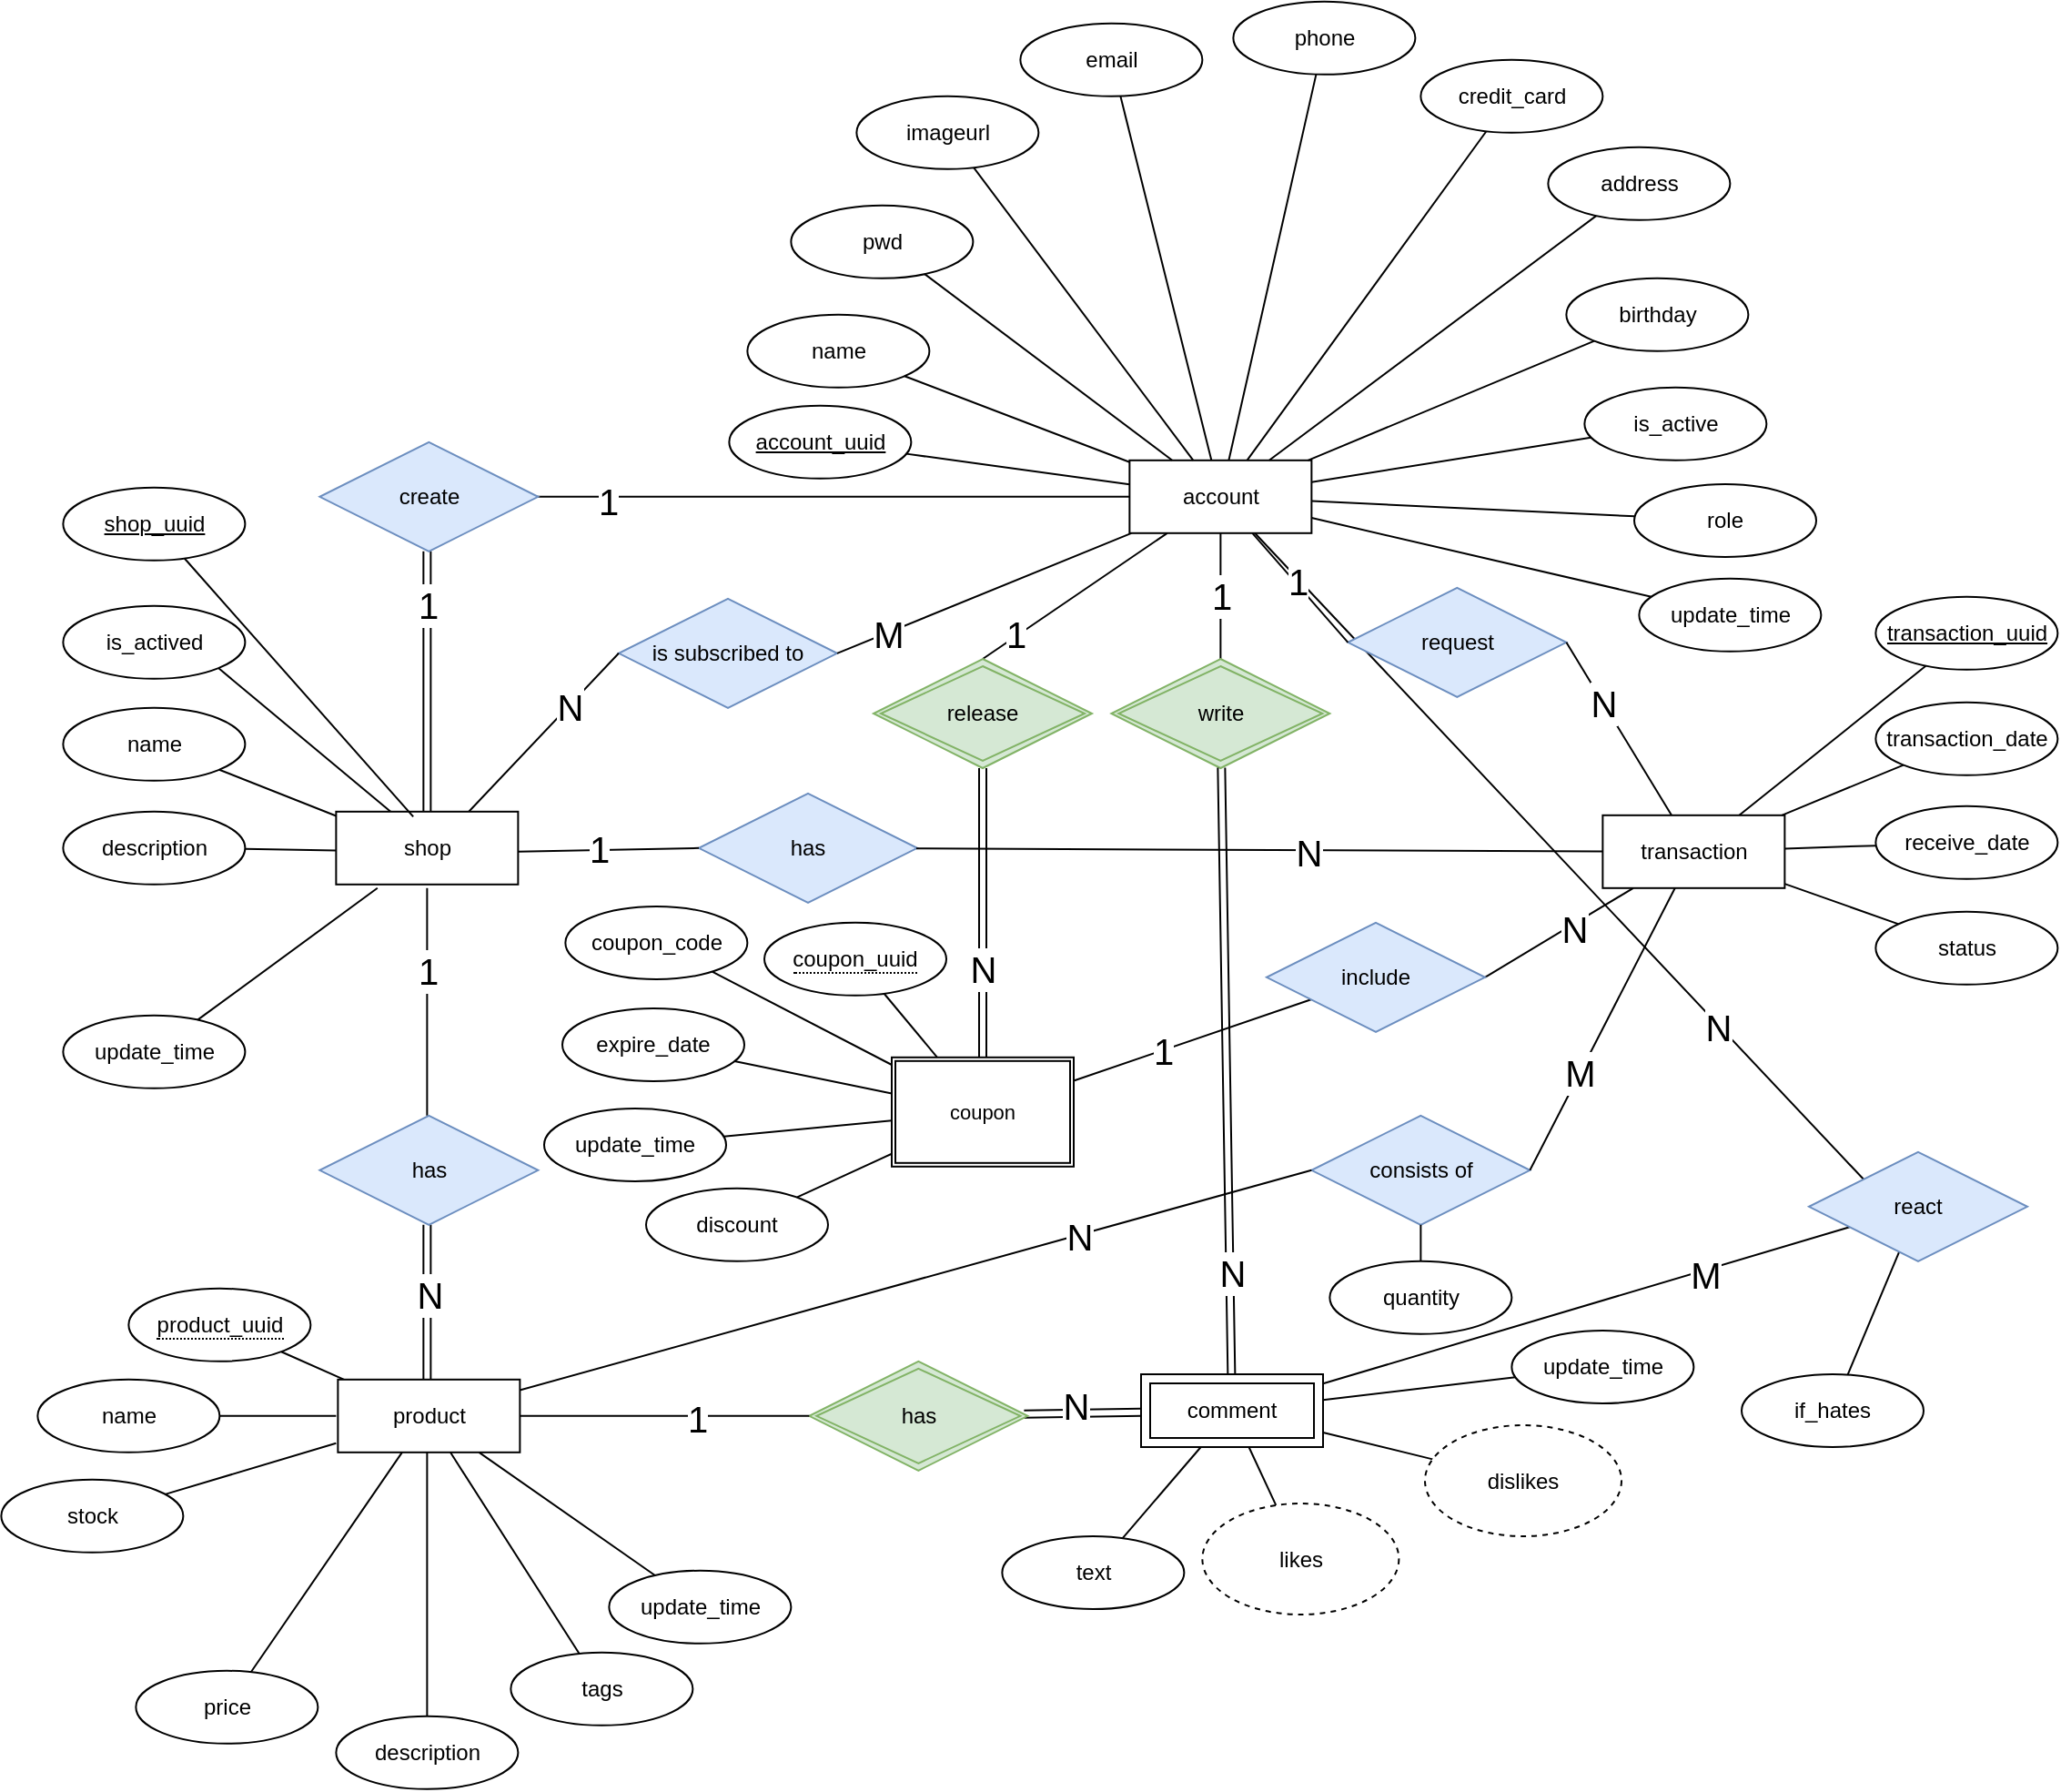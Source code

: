 <mxfile version="22.1.18" type="device">
  <diagram id="94Z2-I9QZ_mszZyGxkvA" name="第 1 页">
    <mxGraphModel dx="-2336" dy="1480" grid="0" gridSize="10" guides="1" tooltips="1" connect="1" arrows="1" fold="1" page="0" pageScale="1" pageWidth="827" pageHeight="1169" background="none" math="0" shadow="0">
      <root>
        <mxCell id="0" />
        <mxCell id="1" parent="0" />
        <mxCell id="SrKy8WlbvXvoebuaYB2F-6" style="edgeStyle=none;shape=connector;rounded=0;orthogonalLoop=1;jettySize=auto;html=1;entryX=0;entryY=0;entryDx=0;entryDy=0;labelBackgroundColor=default;strokeColor=default;align=center;verticalAlign=middle;fontFamily=Helvetica;fontSize=11;fontColor=default;endArrow=none;" parent="1" source="ymwuQP8FwIJ5a87mYlli-214" target="SrKy8WlbvXvoebuaYB2F-5" edge="1">
          <mxGeometry relative="1" as="geometry" />
        </mxCell>
        <mxCell id="SrKy8WlbvXvoebuaYB2F-8" value="&lt;font style=&quot;font-size: 20px;&quot;&gt;N&lt;/font&gt;" style="edgeLabel;html=1;align=center;verticalAlign=middle;resizable=0;points=[];fontSize=11;fontFamily=Helvetica;fontColor=default;" parent="SrKy8WlbvXvoebuaYB2F-6" vertex="1" connectable="0">
          <mxGeometry x="0.524" y="-1" relative="1" as="geometry">
            <mxPoint as="offset" />
          </mxGeometry>
        </mxCell>
        <mxCell id="ymwuQP8FwIJ5a87mYlli-214" value="account" style="whiteSpace=wrap;html=1;align=center;" parent="1" vertex="1">
          <mxGeometry x="3948.683" y="-280.095" width="100" height="40" as="geometry" />
        </mxCell>
        <mxCell id="ymwuQP8FwIJ5a87mYlli-215" style="edgeStyle=none;shape=connector;rounded=0;orthogonalLoop=1;jettySize=auto;html=1;entryX=0.5;entryY=0;entryDx=0;entryDy=0;labelBackgroundColor=default;strokeColor=default;align=center;verticalAlign=middle;fontFamily=Helvetica;fontSize=11;fontColor=default;endArrow=none;" parent="1" source="ymwuQP8FwIJ5a87mYlli-214" target="ymwuQP8FwIJ5a87mYlli-338" edge="1">
          <mxGeometry relative="1" as="geometry">
            <mxPoint x="3586.212" y="-45.095" as="sourcePoint" />
            <mxPoint x="3662.683" y="19.905" as="targetPoint" />
          </mxGeometry>
        </mxCell>
        <mxCell id="TDinRQ2YjaR9fbdQPydo-14" value="&lt;font style=&quot;font-size: 20px;&quot;&gt;1&lt;/font&gt;" style="edgeLabel;html=1;align=center;verticalAlign=middle;resizable=0;points=[];fontSize=11;fontFamily=Helvetica;fontColor=default;" parent="ymwuQP8FwIJ5a87mYlli-215" vertex="1" connectable="0">
          <mxGeometry x="0.623" y="-2" relative="1" as="geometry">
            <mxPoint as="offset" />
          </mxGeometry>
        </mxCell>
        <mxCell id="ymwuQP8FwIJ5a87mYlli-216" value="transaction" style="whiteSpace=wrap;html=1;align=center;" parent="1" vertex="1">
          <mxGeometry x="4208.683" y="-85.095" width="100" height="40" as="geometry" />
        </mxCell>
        <mxCell id="ymwuQP8FwIJ5a87mYlli-217" value="name" style="ellipse;whiteSpace=wrap;html=1;align=center;" parent="1" vertex="1">
          <mxGeometry x="3738.683" y="-360.095" width="100" height="40" as="geometry" />
        </mxCell>
        <mxCell id="ymwuQP8FwIJ5a87mYlli-218" value="account_uuid" style="ellipse;whiteSpace=wrap;html=1;align=center;fontStyle=4;" parent="1" vertex="1">
          <mxGeometry x="3728.683" y="-310.095" width="100" height="40" as="geometry" />
        </mxCell>
        <mxCell id="ymwuQP8FwIJ5a87mYlli-219" value="pwd" style="ellipse;whiteSpace=wrap;html=1;align=center;" parent="1" vertex="1">
          <mxGeometry x="3762.683" y="-420.095" width="100" height="40" as="geometry" />
        </mxCell>
        <mxCell id="ymwuQP8FwIJ5a87mYlli-220" value="imageurl" style="ellipse;whiteSpace=wrap;html=1;align=center;" parent="1" vertex="1">
          <mxGeometry x="3798.683" y="-480.095" width="100" height="40" as="geometry" />
        </mxCell>
        <mxCell id="ymwuQP8FwIJ5a87mYlli-221" value="email" style="ellipse;whiteSpace=wrap;html=1;align=center;" parent="1" vertex="1">
          <mxGeometry x="3888.683" y="-520.095" width="100" height="40" as="geometry" />
        </mxCell>
        <mxCell id="ymwuQP8FwIJ5a87mYlli-222" value="phone" style="ellipse;whiteSpace=wrap;html=1;align=center;" parent="1" vertex="1">
          <mxGeometry x="4005.683" y="-532.095" width="100" height="40" as="geometry" />
        </mxCell>
        <mxCell id="ymwuQP8FwIJ5a87mYlli-223" value="address" style="ellipse;whiteSpace=wrap;html=1;align=center;" parent="1" vertex="1">
          <mxGeometry x="4178.683" y="-452.095" width="100" height="40" as="geometry" />
        </mxCell>
        <mxCell id="ymwuQP8FwIJ5a87mYlli-224" value="credit_card" style="ellipse;whiteSpace=wrap;html=1;align=center;" parent="1" vertex="1">
          <mxGeometry x="4108.683" y="-500.095" width="100" height="40" as="geometry" />
        </mxCell>
        <mxCell id="ymwuQP8FwIJ5a87mYlli-225" value="birthday" style="ellipse;whiteSpace=wrap;html=1;align=center;" parent="1" vertex="1">
          <mxGeometry x="4188.683" y="-380.095" width="100" height="40" as="geometry" />
        </mxCell>
        <mxCell id="ymwuQP8FwIJ5a87mYlli-226" value="update_time" style="ellipse;whiteSpace=wrap;html=1;align=center;" parent="1" vertex="1">
          <mxGeometry x="4228.683" y="-215.095" width="100" height="40" as="geometry" />
        </mxCell>
        <mxCell id="ymwuQP8FwIJ5a87mYlli-227" value="transaction_uuid" style="ellipse;whiteSpace=wrap;html=1;align=center;fontStyle=4;" parent="1" vertex="1">
          <mxGeometry x="4358.683" y="-205.095" width="100" height="40" as="geometry" />
        </mxCell>
        <mxCell id="ymwuQP8FwIJ5a87mYlli-228" value="name" style="ellipse;whiteSpace=wrap;html=1;align=center;" parent="1" vertex="1">
          <mxGeometry x="3362.683" y="-144.095" width="100" height="40" as="geometry" />
        </mxCell>
        <mxCell id="ymwuQP8FwIJ5a87mYlli-229" value="description" style="ellipse;whiteSpace=wrap;html=1;align=center;" parent="1" vertex="1">
          <mxGeometry x="3362.683" y="-87.095" width="100" height="40" as="geometry" />
        </mxCell>
        <mxCell id="ymwuQP8FwIJ5a87mYlli-231" value="update_time" style="ellipse;whiteSpace=wrap;html=1;align=center;" parent="1" vertex="1">
          <mxGeometry x="3362.683" y="24.905" width="100" height="40" as="geometry" />
        </mxCell>
        <mxCell id="ymwuQP8FwIJ5a87mYlli-232" value="stock" style="ellipse;whiteSpace=wrap;html=1;align=center;" parent="1" vertex="1">
          <mxGeometry x="3328.683" y="279.905" width="100" height="40" as="geometry" />
        </mxCell>
        <mxCell id="ymwuQP8FwIJ5a87mYlli-233" value="description" style="ellipse;whiteSpace=wrap;html=1;align=center;" parent="1" vertex="1">
          <mxGeometry x="3512.683" y="409.905" width="100" height="40" as="geometry" />
        </mxCell>
        <mxCell id="ymwuQP8FwIJ5a87mYlli-234" value="price" style="ellipse;whiteSpace=wrap;html=1;align=center;" parent="1" vertex="1">
          <mxGeometry x="3402.683" y="384.905" width="100" height="40" as="geometry" />
        </mxCell>
        <mxCell id="ymwuQP8FwIJ5a87mYlli-235" value="tags" style="ellipse;whiteSpace=wrap;html=1;align=center;" parent="1" vertex="1">
          <mxGeometry x="3608.683" y="374.905" width="100" height="40" as="geometry" />
        </mxCell>
        <mxCell id="ymwuQP8FwIJ5a87mYlli-236" value="name" style="ellipse;whiteSpace=wrap;html=1;align=center;" parent="1" vertex="1">
          <mxGeometry x="3348.683" y="224.905" width="100" height="40" as="geometry" />
        </mxCell>
        <mxCell id="ymwuQP8FwIJ5a87mYlli-237" value="update_time" style="ellipse;whiteSpace=wrap;html=1;align=center;" parent="1" vertex="1">
          <mxGeometry x="3662.683" y="329.905" width="100" height="40" as="geometry" />
        </mxCell>
        <mxCell id="ymwuQP8FwIJ5a87mYlli-238" value="text" style="ellipse;whiteSpace=wrap;html=1;align=center;strokeColor=#000000;" parent="1" vertex="1">
          <mxGeometry x="3878.683" y="311.005" width="100" height="40" as="geometry" />
        </mxCell>
        <mxCell id="ymwuQP8FwIJ5a87mYlli-241" value="update_time" style="ellipse;whiteSpace=wrap;html=1;align=center;strokeColor=#000000;" parent="1" vertex="1">
          <mxGeometry x="4158.683" y="198.005" width="100" height="40" as="geometry" />
        </mxCell>
        <mxCell id="ymwuQP8FwIJ5a87mYlli-242" value="transaction_date" style="ellipse;whiteSpace=wrap;html=1;align=center;" parent="1" vertex="1">
          <mxGeometry x="4358.683" y="-147.095" width="100" height="40" as="geometry" />
        </mxCell>
        <mxCell id="ymwuQP8FwIJ5a87mYlli-243" value="receive_date" style="ellipse;whiteSpace=wrap;html=1;align=center;" parent="1" vertex="1">
          <mxGeometry x="4358.683" y="-90.095" width="100" height="40" as="geometry" />
        </mxCell>
        <mxCell id="ymwuQP8FwIJ5a87mYlli-244" value="status" style="ellipse;whiteSpace=wrap;html=1;align=center;" parent="1" vertex="1">
          <mxGeometry x="4358.683" y="-32.095" width="100" height="40" as="geometry" />
        </mxCell>
        <mxCell id="ymwuQP8FwIJ5a87mYlli-245" value="request" style="shape=rhombus;perimeter=rhombusPerimeter;whiteSpace=wrap;html=1;align=center;fillColor=#dae8fc;strokeColor=#6c8ebf;" parent="1" vertex="1">
          <mxGeometry x="4068.683" y="-210.095" width="120" height="60" as="geometry" />
        </mxCell>
        <mxCell id="ymwuQP8FwIJ5a87mYlli-246" value="is subscribed to" style="shape=rhombus;perimeter=rhombusPerimeter;whiteSpace=wrap;html=1;align=center;fillColor=#dae8fc;strokeColor=#6c8ebf;" parent="1" vertex="1">
          <mxGeometry x="3668.003" y="-204.095" width="120" height="60" as="geometry" />
        </mxCell>
        <mxCell id="ymwuQP8FwIJ5a87mYlli-247" value="has" style="shape=rhombus;perimeter=rhombusPerimeter;whiteSpace=wrap;html=1;align=center;fillColor=#dae8fc;strokeColor=#6c8ebf;" parent="1" vertex="1">
          <mxGeometry x="3712.003" y="-97.095" width="120" height="60" as="geometry" />
        </mxCell>
        <mxCell id="ymwuQP8FwIJ5a87mYlli-248" value="consists of" style="shape=rhombus;perimeter=rhombusPerimeter;whiteSpace=wrap;html=1;align=center;fillColor=#dae8fc;strokeColor=#6c8ebf;" parent="1" vertex="1">
          <mxGeometry x="4048.683" y="79.905" width="120" height="60" as="geometry" />
        </mxCell>
        <mxCell id="ymwuQP8FwIJ5a87mYlli-249" value="" style="endArrow=none;html=1;rounded=0;" parent="1" source="ymwuQP8FwIJ5a87mYlli-218" target="ymwuQP8FwIJ5a87mYlli-214" edge="1">
          <mxGeometry relative="1" as="geometry">
            <mxPoint x="3848.683" y="-190.095" as="sourcePoint" />
            <mxPoint x="4008.683" y="-190.095" as="targetPoint" />
          </mxGeometry>
        </mxCell>
        <mxCell id="ymwuQP8FwIJ5a87mYlli-250" value="" style="endArrow=none;html=1;rounded=0;" parent="1" source="ymwuQP8FwIJ5a87mYlli-217" target="ymwuQP8FwIJ5a87mYlli-214" edge="1">
          <mxGeometry relative="1" as="geometry">
            <mxPoint x="3818.683" y="-317.095" as="sourcePoint" />
            <mxPoint x="3937.683" y="-303.095" as="targetPoint" />
          </mxGeometry>
        </mxCell>
        <mxCell id="ymwuQP8FwIJ5a87mYlli-251" value="" style="endArrow=none;html=1;rounded=0;" parent="1" source="ymwuQP8FwIJ5a87mYlli-219" target="ymwuQP8FwIJ5a87mYlli-214" edge="1">
          <mxGeometry relative="1" as="geometry">
            <mxPoint x="3858.683" y="-344.095" as="sourcePoint" />
            <mxPoint x="3968.683" y="-270.095" as="targetPoint" />
          </mxGeometry>
        </mxCell>
        <mxCell id="ymwuQP8FwIJ5a87mYlli-252" value="" style="endArrow=none;html=1;rounded=0;" parent="1" source="ymwuQP8FwIJ5a87mYlli-221" target="ymwuQP8FwIJ5a87mYlli-214" edge="1">
          <mxGeometry relative="1" as="geometry">
            <mxPoint x="3999.683" y="-367.095" as="sourcePoint" />
            <mxPoint x="3988.683" y="-290.095" as="targetPoint" />
          </mxGeometry>
        </mxCell>
        <mxCell id="ymwuQP8FwIJ5a87mYlli-253" value="" style="endArrow=none;html=1;rounded=0;" parent="1" source="ymwuQP8FwIJ5a87mYlli-220" target="ymwuQP8FwIJ5a87mYlli-214" edge="1">
          <mxGeometry relative="1" as="geometry">
            <mxPoint x="3999.683" y="-384.095" as="sourcePoint" />
            <mxPoint x="4118.683" y="-370.095" as="targetPoint" />
          </mxGeometry>
        </mxCell>
        <mxCell id="ymwuQP8FwIJ5a87mYlli-254" value="" style="endArrow=none;html=1;rounded=0;" parent="1" source="ymwuQP8FwIJ5a87mYlli-223" target="ymwuQP8FwIJ5a87mYlli-214" edge="1">
          <mxGeometry relative="1" as="geometry">
            <mxPoint x="4024.683" y="-317.095" as="sourcePoint" />
            <mxPoint x="4143.683" y="-303.095" as="targetPoint" />
          </mxGeometry>
        </mxCell>
        <mxCell id="ymwuQP8FwIJ5a87mYlli-255" value="" style="endArrow=none;html=1;rounded=0;" parent="1" source="ymwuQP8FwIJ5a87mYlli-214" target="ymwuQP8FwIJ5a87mYlli-224" edge="1">
          <mxGeometry relative="1" as="geometry">
            <mxPoint x="4024.683" y="-304.095" as="sourcePoint" />
            <mxPoint x="4143.683" y="-290.095" as="targetPoint" />
          </mxGeometry>
        </mxCell>
        <mxCell id="ymwuQP8FwIJ5a87mYlli-256" value="" style="endArrow=none;html=1;rounded=0;" parent="1" source="ymwuQP8FwIJ5a87mYlli-222" target="ymwuQP8FwIJ5a87mYlli-214" edge="1">
          <mxGeometry relative="1" as="geometry">
            <mxPoint x="4024.683" y="-344.095" as="sourcePoint" />
            <mxPoint x="4143.683" y="-330.095" as="targetPoint" />
          </mxGeometry>
        </mxCell>
        <mxCell id="ymwuQP8FwIJ5a87mYlli-257" value="" style="endArrow=none;html=1;rounded=0;" parent="1" source="ymwuQP8FwIJ5a87mYlli-214" target="ymwuQP8FwIJ5a87mYlli-225" edge="1">
          <mxGeometry relative="1" as="geometry">
            <mxPoint x="4018.683" y="-290.095" as="sourcePoint" />
            <mxPoint x="4137.683" y="-276.095" as="targetPoint" />
          </mxGeometry>
        </mxCell>
        <mxCell id="ymwuQP8FwIJ5a87mYlli-258" value="" style="endArrow=none;html=1;rounded=0;" parent="1" source="ymwuQP8FwIJ5a87mYlli-214" target="ymwuQP8FwIJ5a87mYlli-226" edge="1">
          <mxGeometry relative="1" as="geometry">
            <mxPoint x="4059.683" y="-254.095" as="sourcePoint" />
            <mxPoint x="4178.683" y="-240.095" as="targetPoint" />
          </mxGeometry>
        </mxCell>
        <mxCell id="ymwuQP8FwIJ5a87mYlli-260" value="" style="endArrow=none;html=1;rounded=0;" parent="1" source="ymwuQP8FwIJ5a87mYlli-228" edge="1">
          <mxGeometry relative="1" as="geometry">
            <mxPoint x="3363.183" y="-60.095" as="sourcePoint" />
            <mxPoint x="3512.683" y="-84.762" as="targetPoint" />
          </mxGeometry>
        </mxCell>
        <mxCell id="ymwuQP8FwIJ5a87mYlli-261" value="" style="endArrow=none;html=1;rounded=0;" parent="1" source="ymwuQP8FwIJ5a87mYlli-229" edge="1">
          <mxGeometry relative="1" as="geometry">
            <mxPoint x="3352.683" y="-34.095" as="sourcePoint" />
            <mxPoint x="3512.683" y="-65.762" as="targetPoint" />
          </mxGeometry>
        </mxCell>
        <mxCell id="ymwuQP8FwIJ5a87mYlli-262" value="" style="endArrow=none;html=1;rounded=0;" parent="1" edge="1">
          <mxGeometry relative="1" as="geometry">
            <mxPoint x="3482.554" y="209.617" as="sourcePoint" />
            <mxPoint x="3517.083" y="224.905" as="targetPoint" />
          </mxGeometry>
        </mxCell>
        <mxCell id="ymwuQP8FwIJ5a87mYlli-263" value="" style="endArrow=none;html=1;rounded=0;" parent="1" source="ymwuQP8FwIJ5a87mYlli-236" edge="1">
          <mxGeometry relative="1" as="geometry">
            <mxPoint x="3470.683" y="268.905" as="sourcePoint" />
            <mxPoint x="3512.683" y="244.905" as="targetPoint" />
          </mxGeometry>
        </mxCell>
        <mxCell id="ymwuQP8FwIJ5a87mYlli-264" value="" style="endArrow=none;html=1;rounded=0;" parent="1" source="ymwuQP8FwIJ5a87mYlli-232" edge="1">
          <mxGeometry relative="1" as="geometry">
            <mxPoint x="3480.683" y="278.905" as="sourcePoint" />
            <mxPoint x="3512.683" y="259.85" as="targetPoint" />
          </mxGeometry>
        </mxCell>
        <mxCell id="ymwuQP8FwIJ5a87mYlli-265" value="" style="endArrow=none;html=1;rounded=0;" parent="1" source="ymwuQP8FwIJ5a87mYlli-234" edge="1">
          <mxGeometry relative="1" as="geometry">
            <mxPoint x="3490.683" y="288.905" as="sourcePoint" />
            <mxPoint x="3548.933" y="264.905" as="targetPoint" />
          </mxGeometry>
        </mxCell>
        <mxCell id="ymwuQP8FwIJ5a87mYlli-266" value="" style="endArrow=none;html=1;rounded=0;" parent="1" source="ymwuQP8FwIJ5a87mYlli-233" edge="1">
          <mxGeometry relative="1" as="geometry">
            <mxPoint x="3500.683" y="298.905" as="sourcePoint" />
            <mxPoint x="3562.683" y="264.905" as="targetPoint" />
          </mxGeometry>
        </mxCell>
        <mxCell id="ymwuQP8FwIJ5a87mYlli-267" value="" style="endArrow=none;html=1;rounded=0;" parent="1" source="ymwuQP8FwIJ5a87mYlli-235" edge="1">
          <mxGeometry relative="1" as="geometry">
            <mxPoint x="3510.683" y="308.905" as="sourcePoint" />
            <mxPoint x="3575.483" y="264.905" as="targetPoint" />
          </mxGeometry>
        </mxCell>
        <mxCell id="ymwuQP8FwIJ5a87mYlli-268" value="" style="endArrow=none;html=1;rounded=0;" parent="1" target="ymwuQP8FwIJ5a87mYlli-237" edge="1">
          <mxGeometry relative="1" as="geometry">
            <mxPoint x="3591.258" y="264.905" as="sourcePoint" />
            <mxPoint x="3572.683" y="311.905" as="targetPoint" />
          </mxGeometry>
        </mxCell>
        <mxCell id="ymwuQP8FwIJ5a87mYlli-269" value="" style="endArrow=none;html=1;rounded=0;" parent="1" source="ymwuQP8FwIJ5a87mYlli-231" edge="1">
          <mxGeometry relative="1" as="geometry">
            <mxPoint x="3472.683" y="19.905" as="sourcePoint" />
            <mxPoint x="3535.41" y="-45.095" as="targetPoint" />
          </mxGeometry>
        </mxCell>
        <mxCell id="ymwuQP8FwIJ5a87mYlli-270" value="" style="endArrow=none;html=1;rounded=0;" parent="1" source="ymwuQP8FwIJ5a87mYlli-238" target="ymwuQP8FwIJ5a87mYlli-301" edge="1">
          <mxGeometry relative="1" as="geometry">
            <mxPoint x="4108.683" y="286.905" as="sourcePoint" />
            <mxPoint x="4182.968" y="214.905" as="targetPoint" />
          </mxGeometry>
        </mxCell>
        <mxCell id="ymwuQP8FwIJ5a87mYlli-271" value="" style="endArrow=none;html=1;rounded=0;" parent="1" source="SrKy8WlbvXvoebuaYB2F-2" target="ymwuQP8FwIJ5a87mYlli-301" edge="1">
          <mxGeometry relative="1" as="geometry">
            <mxPoint x="4040.853" y="299.604" as="sourcePoint" />
            <mxPoint x="4196.183" y="214.905" as="targetPoint" />
          </mxGeometry>
        </mxCell>
        <mxCell id="ymwuQP8FwIJ5a87mYlli-272" value="" style="endArrow=none;html=1;rounded=0;" parent="1" source="SrKy8WlbvXvoebuaYB2F-1" target="ymwuQP8FwIJ5a87mYlli-301" edge="1">
          <mxGeometry relative="1" as="geometry">
            <mxPoint x="4091" y="272" as="sourcePoint" />
            <mxPoint x="4212.016" y="214.905" as="targetPoint" />
          </mxGeometry>
        </mxCell>
        <mxCell id="ymwuQP8FwIJ5a87mYlli-273" value="" style="endArrow=none;html=1;rounded=0;" parent="1" source="ymwuQP8FwIJ5a87mYlli-241" target="ymwuQP8FwIJ5a87mYlli-301" edge="1">
          <mxGeometry relative="1" as="geometry">
            <mxPoint x="4138.683" y="316.905" as="sourcePoint" />
            <mxPoint x="4238.683" y="213.655" as="targetPoint" />
          </mxGeometry>
        </mxCell>
        <mxCell id="ymwuQP8FwIJ5a87mYlli-274" value="" style="endArrow=none;html=1;rounded=0;" parent="1" source="ymwuQP8FwIJ5a87mYlli-216" target="ymwuQP8FwIJ5a87mYlli-244" edge="1">
          <mxGeometry relative="1" as="geometry">
            <mxPoint x="4395.683" y="-30.095" as="sourcePoint" />
            <mxPoint x="4464.683" y="21.905" as="targetPoint" />
          </mxGeometry>
        </mxCell>
        <mxCell id="ymwuQP8FwIJ5a87mYlli-275" value="" style="endArrow=none;html=1;rounded=0;" parent="1" source="ymwuQP8FwIJ5a87mYlli-216" target="ymwuQP8FwIJ5a87mYlli-243" edge="1">
          <mxGeometry relative="1" as="geometry">
            <mxPoint x="4405.683" y="-20.095" as="sourcePoint" />
            <mxPoint x="4474.683" y="31.905" as="targetPoint" />
          </mxGeometry>
        </mxCell>
        <mxCell id="ymwuQP8FwIJ5a87mYlli-276" value="" style="endArrow=none;html=1;rounded=0;" parent="1" source="ymwuQP8FwIJ5a87mYlli-216" target="ymwuQP8FwIJ5a87mYlli-242" edge="1">
          <mxGeometry relative="1" as="geometry">
            <mxPoint x="4415.683" y="-10.095" as="sourcePoint" />
            <mxPoint x="4484.683" y="41.905" as="targetPoint" />
          </mxGeometry>
        </mxCell>
        <mxCell id="ymwuQP8FwIJ5a87mYlli-277" value="" style="endArrow=none;html=1;rounded=0;" parent="1" source="ymwuQP8FwIJ5a87mYlli-216" target="ymwuQP8FwIJ5a87mYlli-227" edge="1">
          <mxGeometry relative="1" as="geometry">
            <mxPoint x="4425.683" y="-0.095" as="sourcePoint" />
            <mxPoint x="4494.683" y="51.905" as="targetPoint" />
          </mxGeometry>
        </mxCell>
        <mxCell id="ymwuQP8FwIJ5a87mYlli-278" value="" style="endArrow=none;html=1;rounded=0;exitX=1;exitY=0.5;exitDx=0;exitDy=0;" parent="1" source="ymwuQP8FwIJ5a87mYlli-246" target="ymwuQP8FwIJ5a87mYlli-214" edge="1">
          <mxGeometry relative="1" as="geometry">
            <mxPoint x="3768.683" y="-30.095" as="sourcePoint" />
            <mxPoint x="3928.683" y="-30.095" as="targetPoint" />
          </mxGeometry>
        </mxCell>
        <mxCell id="TDinRQ2YjaR9fbdQPydo-6" value="&lt;font style=&quot;font-size: 20px;&quot;&gt;M&lt;/font&gt;" style="edgeLabel;html=1;align=center;verticalAlign=middle;resizable=0;points=[];fontSize=11;fontFamily=Helvetica;fontColor=default;" parent="ymwuQP8FwIJ5a87mYlli-278" vertex="1" connectable="0">
          <mxGeometry x="-0.653" relative="1" as="geometry">
            <mxPoint as="offset" />
          </mxGeometry>
        </mxCell>
        <mxCell id="ymwuQP8FwIJ5a87mYlli-279" value="" style="endArrow=none;html=1;rounded=0;entryX=0;entryY=0.5;entryDx=0;entryDy=0;" parent="1" target="ymwuQP8FwIJ5a87mYlli-246" edge="1">
          <mxGeometry relative="1" as="geometry">
            <mxPoint x="3583.735" y="-85.095" as="sourcePoint" />
            <mxPoint x="3812.683" y="-60.095" as="targetPoint" />
          </mxGeometry>
        </mxCell>
        <mxCell id="TDinRQ2YjaR9fbdQPydo-7" value="&lt;font style=&quot;font-size: 20px;&quot;&gt;N&lt;/font&gt;" style="edgeLabel;html=1;align=center;verticalAlign=middle;resizable=0;points=[];fontSize=11;fontFamily=Helvetica;fontColor=default;" parent="ymwuQP8FwIJ5a87mYlli-279" vertex="1" connectable="0">
          <mxGeometry x="0.353" relative="1" as="geometry">
            <mxPoint as="offset" />
          </mxGeometry>
        </mxCell>
        <mxCell id="ymwuQP8FwIJ5a87mYlli-280" value="" style="endArrow=none;html=1;rounded=0;" parent="1" target="ymwuQP8FwIJ5a87mYlli-214" edge="1">
          <mxGeometry relative="1" as="geometry">
            <mxPoint x="3622.683" y="-260.095" as="sourcePoint" />
            <mxPoint x="3928.683" y="-30.095" as="targetPoint" />
          </mxGeometry>
        </mxCell>
        <mxCell id="TDinRQ2YjaR9fbdQPydo-9" value="&lt;font style=&quot;font-size: 20px;&quot;&gt;1&lt;/font&gt;" style="edgeLabel;html=1;align=center;verticalAlign=middle;resizable=0;points=[];fontSize=11;fontFamily=Helvetica;fontColor=default;" parent="ymwuQP8FwIJ5a87mYlli-280" vertex="1" connectable="0">
          <mxGeometry x="-0.76" y="-2" relative="1" as="geometry">
            <mxPoint as="offset" />
          </mxGeometry>
        </mxCell>
        <mxCell id="ymwuQP8FwIJ5a87mYlli-281" value="" style="endArrow=none;html=1;rounded=0;" parent="1" source="ymwuQP8FwIJ5a87mYlli-302" target="ymwuQP8FwIJ5a87mYlli-214" edge="1">
          <mxGeometry relative="1" as="geometry">
            <mxPoint x="3998.683" y="-160.095" as="sourcePoint" />
            <mxPoint x="3968.683" y="-228.095" as="targetPoint" />
          </mxGeometry>
        </mxCell>
        <mxCell id="TDinRQ2YjaR9fbdQPydo-10" value="&lt;font style=&quot;font-size: 20px;&quot;&gt;1&lt;/font&gt;" style="edgeLabel;html=1;align=center;verticalAlign=middle;resizable=0;points=[];fontSize=11;fontFamily=Helvetica;fontColor=default;" parent="ymwuQP8FwIJ5a87mYlli-281" vertex="1" connectable="0">
          <mxGeometry x="0.019" relative="1" as="geometry">
            <mxPoint as="offset" />
          </mxGeometry>
        </mxCell>
        <mxCell id="ymwuQP8FwIJ5a87mYlli-282" value="" style="endArrow=none;html=1;rounded=0;exitX=0;exitY=0.5;exitDx=0;exitDy=0;" parent="1" source="ymwuQP8FwIJ5a87mYlli-245" target="ymwuQP8FwIJ5a87mYlli-214" edge="1">
          <mxGeometry relative="1" as="geometry">
            <mxPoint x="3769.683" y="-170.095" as="sourcePoint" />
            <mxPoint x="3978.683" y="-218.095" as="targetPoint" />
          </mxGeometry>
        </mxCell>
        <mxCell id="TDinRQ2YjaR9fbdQPydo-12" value="&lt;font style=&quot;font-size: 20px;&quot;&gt;1&lt;/font&gt;" style="edgeLabel;html=1;align=center;verticalAlign=middle;resizable=0;points=[];fontSize=11;fontFamily=Helvetica;fontColor=default;" parent="ymwuQP8FwIJ5a87mYlli-282" vertex="1" connectable="0">
          <mxGeometry x="0.109" y="-1" relative="1" as="geometry">
            <mxPoint as="offset" />
          </mxGeometry>
        </mxCell>
        <mxCell id="ymwuQP8FwIJ5a87mYlli-283" value="" style="endArrow=none;html=1;rounded=0;entryX=1;entryY=0.5;entryDx=0;entryDy=0;" parent="1" source="ymwuQP8FwIJ5a87mYlli-216" target="ymwuQP8FwIJ5a87mYlli-245" edge="1">
          <mxGeometry relative="1" as="geometry">
            <mxPoint x="3789.683" y="-150.095" as="sourcePoint" />
            <mxPoint x="3998.683" y="-198.095" as="targetPoint" />
          </mxGeometry>
        </mxCell>
        <mxCell id="TDinRQ2YjaR9fbdQPydo-13" value="&lt;font style=&quot;font-size: 20px;&quot;&gt;N&lt;/font&gt;" style="edgeLabel;html=1;align=center;verticalAlign=middle;resizable=0;points=[];fontSize=11;fontFamily=Helvetica;fontColor=default;" parent="ymwuQP8FwIJ5a87mYlli-283" vertex="1" connectable="0">
          <mxGeometry x="0.624" y="-3" relative="1" as="geometry">
            <mxPoint x="7" y="17" as="offset" />
          </mxGeometry>
        </mxCell>
        <mxCell id="ymwuQP8FwIJ5a87mYlli-284" value="" style="endArrow=none;html=1;rounded=0;entryX=0;entryY=0.5;entryDx=0;entryDy=0;" parent="1" target="ymwuQP8FwIJ5a87mYlli-247" edge="1">
          <mxGeometry relative="1" as="geometry">
            <mxPoint x="3612.683" y="-65.095" as="sourcePoint" />
            <mxPoint x="4008.683" y="-188.095" as="targetPoint" />
          </mxGeometry>
        </mxCell>
        <mxCell id="TDinRQ2YjaR9fbdQPydo-4" value="&lt;font style=&quot;font-size: 20px;&quot;&gt;1&lt;/font&gt;" style="edgeLabel;html=1;align=center;verticalAlign=middle;resizable=0;points=[];fontSize=11;fontFamily=Helvetica;fontColor=default;" parent="ymwuQP8FwIJ5a87mYlli-284" vertex="1" connectable="0">
          <mxGeometry x="-0.117" y="1" relative="1" as="geometry">
            <mxPoint as="offset" />
          </mxGeometry>
        </mxCell>
        <mxCell id="ymwuQP8FwIJ5a87mYlli-285" value="" style="endArrow=none;html=1;rounded=0;" parent="1" edge="1">
          <mxGeometry relative="1" as="geometry">
            <mxPoint x="3562.683" y="-45.095" as="sourcePoint" />
            <mxPoint x="3562.683" y="79.905" as="targetPoint" />
          </mxGeometry>
        </mxCell>
        <mxCell id="TDinRQ2YjaR9fbdQPydo-17" value="&lt;font style=&quot;font-size: 20px;&quot;&gt;1&lt;/font&gt;" style="edgeLabel;html=1;align=center;verticalAlign=middle;resizable=0;points=[];fontSize=11;fontFamily=Helvetica;fontColor=default;" parent="ymwuQP8FwIJ5a87mYlli-285" vertex="1" connectable="0">
          <mxGeometry x="-0.29" relative="1" as="geometry">
            <mxPoint as="offset" />
          </mxGeometry>
        </mxCell>
        <mxCell id="ymwuQP8FwIJ5a87mYlli-286" value="" style="endArrow=none;html=1;rounded=0;exitX=1;exitY=0.5;exitDx=0;exitDy=0;" parent="1" source="ymwuQP8FwIJ5a87mYlli-248" target="ymwuQP8FwIJ5a87mYlli-216" edge="1">
          <mxGeometry relative="1" as="geometry">
            <mxPoint x="4198.683" y="79.905" as="sourcePoint" />
            <mxPoint x="4358.683" y="79.905" as="targetPoint" />
          </mxGeometry>
        </mxCell>
        <mxCell id="TDinRQ2YjaR9fbdQPydo-30" value="&lt;font style=&quot;font-size: 20px;&quot;&gt;M&lt;/font&gt;" style="edgeLabel;html=1;align=center;verticalAlign=middle;resizable=0;points=[];fontSize=11;fontFamily=Helvetica;fontColor=default;" parent="ymwuQP8FwIJ5a87mYlli-286" vertex="1" connectable="0">
          <mxGeometry x="-0.305" y="1" relative="1" as="geometry">
            <mxPoint as="offset" />
          </mxGeometry>
        </mxCell>
        <mxCell id="ymwuQP8FwIJ5a87mYlli-287" value="" style="endArrow=none;html=1;rounded=0;entryX=0;entryY=0.5;entryDx=0;entryDy=0;" parent="1" target="ymwuQP8FwIJ5a87mYlli-248" edge="1">
          <mxGeometry relative="1" as="geometry">
            <mxPoint x="3612.683" y="231.016" as="sourcePoint" />
            <mxPoint x="3928.683" y="149.905" as="targetPoint" />
          </mxGeometry>
        </mxCell>
        <mxCell id="TDinRQ2YjaR9fbdQPydo-27" value="&lt;font style=&quot;font-size: 20px;&quot;&gt;N&lt;/font&gt;" style="edgeLabel;html=1;align=center;verticalAlign=middle;resizable=0;points=[];fontSize=11;fontFamily=Helvetica;fontColor=default;" parent="ymwuQP8FwIJ5a87mYlli-287" vertex="1" connectable="0">
          <mxGeometry x="0.415" relative="1" as="geometry">
            <mxPoint as="offset" />
          </mxGeometry>
        </mxCell>
        <mxCell id="ymwuQP8FwIJ5a87mYlli-292" value="" style="endArrow=none;html=1;rounded=0;" parent="1" source="ymwuQP8FwIJ5a87mYlli-247" target="ymwuQP8FwIJ5a87mYlli-216" edge="1">
          <mxGeometry relative="1" as="geometry">
            <mxPoint x="3978.683" y="-61.275" as="sourcePoint" />
            <mxPoint x="4138.683" y="-61.275" as="targetPoint" />
          </mxGeometry>
        </mxCell>
        <mxCell id="TDinRQ2YjaR9fbdQPydo-5" value="&lt;font style=&quot;font-size: 20px;&quot;&gt;N&lt;/font&gt;" style="edgeLabel;html=1;align=center;verticalAlign=middle;resizable=0;points=[];fontSize=11;fontFamily=Helvetica;fontColor=default;" parent="ymwuQP8FwIJ5a87mYlli-292" vertex="1" connectable="0">
          <mxGeometry x="0.035" y="5" relative="1" as="geometry">
            <mxPoint x="20" y="6" as="offset" />
          </mxGeometry>
        </mxCell>
        <mxCell id="ymwuQP8FwIJ5a87mYlli-301" value="comment" style="shape=ext;margin=3;double=1;whiteSpace=wrap;html=1;align=center;" parent="1" vertex="1">
          <mxGeometry x="3955.003" y="222.005" width="100" height="40" as="geometry" />
        </mxCell>
        <mxCell id="ymwuQP8FwIJ5a87mYlli-302" value="write" style="shape=rhombus;double=1;perimeter=rhombusPerimeter;whiteSpace=wrap;html=1;align=center;fillColor=#d5e8d4;strokeColor=#82b366;" parent="1" vertex="1">
          <mxGeometry x="3938.683" y="-170.995" width="120" height="60" as="geometry" />
        </mxCell>
        <mxCell id="ymwuQP8FwIJ5a87mYlli-303" value="" style="shape=link;html=1;rounded=0;" parent="1" edge="1">
          <mxGeometry width="100" relative="1" as="geometry">
            <mxPoint x="3562.683" y="139.905" as="sourcePoint" />
            <mxPoint x="3562.683" y="224.905" as="targetPoint" />
            <Array as="points" />
          </mxGeometry>
        </mxCell>
        <mxCell id="TDinRQ2YjaR9fbdQPydo-18" value="&lt;font style=&quot;font-size: 20px;&quot;&gt;N&lt;/font&gt;" style="edgeLabel;html=1;align=center;verticalAlign=middle;resizable=0;points=[];fontSize=11;fontFamily=Helvetica;fontColor=default;" parent="ymwuQP8FwIJ5a87mYlli-303" vertex="1" connectable="0">
          <mxGeometry x="-0.115" y="1" relative="1" as="geometry">
            <mxPoint as="offset" />
          </mxGeometry>
        </mxCell>
        <mxCell id="ymwuQP8FwIJ5a87mYlli-306" value="" style="shape=link;html=1;rounded=0;" parent="1" edge="1">
          <mxGeometry width="100" relative="1" as="geometry">
            <mxPoint x="3562.683" y="-230.095" as="sourcePoint" />
            <mxPoint x="3562.683" y="-85.095" as="targetPoint" />
          </mxGeometry>
        </mxCell>
        <mxCell id="TDinRQ2YjaR9fbdQPydo-8" value="&lt;font style=&quot;font-size: 20px;&quot;&gt;1&lt;/font&gt;" style="edgeLabel;html=1;align=center;verticalAlign=middle;resizable=0;points=[];fontSize=11;fontFamily=Helvetica;fontColor=default;" parent="ymwuQP8FwIJ5a87mYlli-306" vertex="1" connectable="0">
          <mxGeometry x="-0.604" relative="1" as="geometry">
            <mxPoint as="offset" />
          </mxGeometry>
        </mxCell>
        <mxCell id="TDinRQ2YjaR9fbdQPydo-3" style="edgeStyle=none;shape=link;rounded=0;orthogonalLoop=1;jettySize=auto;html=1;labelBackgroundColor=default;strokeColor=default;align=center;verticalAlign=middle;fontFamily=Helvetica;fontSize=11;fontColor=default;endArrow=none;" parent="1" source="ymwuQP8FwIJ5a87mYlli-307" target="ymwuQP8FwIJ5a87mYlli-301" edge="1">
          <mxGeometry relative="1" as="geometry" />
        </mxCell>
        <mxCell id="TDinRQ2YjaR9fbdQPydo-26" value="&lt;font style=&quot;font-size: 20px;&quot;&gt;N&lt;/font&gt;" style="edgeLabel;html=1;align=center;verticalAlign=middle;resizable=0;points=[];fontSize=11;fontFamily=Helvetica;fontColor=default;" parent="TDinRQ2YjaR9fbdQPydo-3" vertex="1" connectable="0">
          <mxGeometry x="-0.129" y="5" relative="1" as="geometry">
            <mxPoint as="offset" />
          </mxGeometry>
        </mxCell>
        <mxCell id="ymwuQP8FwIJ5a87mYlli-307" value="has" style="shape=rhombus;double=1;perimeter=rhombusPerimeter;whiteSpace=wrap;html=1;align=center;fillColor=#d5e8d4;strokeColor=#82b366;" parent="1" vertex="1">
          <mxGeometry x="3772.683" y="214.905" width="120" height="60" as="geometry" />
        </mxCell>
        <mxCell id="ymwuQP8FwIJ5a87mYlli-308" value="" style="endArrow=none;html=1;rounded=0;" parent="1" source="ymwuQP8FwIJ5a87mYlli-307" target="ymwuQP8FwIJ5a87mYlli-351" edge="1">
          <mxGeometry width="50" height="50" relative="1" as="geometry">
            <mxPoint x="3898.683" y="129.905" as="sourcePoint" />
            <mxPoint x="4360" y="76" as="targetPoint" />
          </mxGeometry>
        </mxCell>
        <mxCell id="TDinRQ2YjaR9fbdQPydo-25" value="&lt;font style=&quot;font-size: 20px;&quot;&gt;1&lt;/font&gt;" style="edgeLabel;html=1;align=center;verticalAlign=middle;resizable=0;points=[];fontSize=11;fontFamily=Helvetica;fontColor=default;" parent="ymwuQP8FwIJ5a87mYlli-308" vertex="1" connectable="0">
          <mxGeometry x="-0.217" y="1" relative="1" as="geometry">
            <mxPoint as="offset" />
          </mxGeometry>
        </mxCell>
        <mxCell id="ymwuQP8FwIJ5a87mYlli-321" value="" style="endArrow=none;html=1;rounded=0;" parent="1" source="ymwuQP8FwIJ5a87mYlli-214" target="ymwuQP8FwIJ5a87mYlli-323" edge="1">
          <mxGeometry relative="1" as="geometry">
            <mxPoint x="4098.683" y="-290.095" as="sourcePoint" />
            <mxPoint x="4240.683" y="-278.095" as="targetPoint" />
          </mxGeometry>
        </mxCell>
        <mxCell id="ymwuQP8FwIJ5a87mYlli-323" value="is_active" style="ellipse;whiteSpace=wrap;html=1;align=center;" parent="1" vertex="1">
          <mxGeometry x="4198.683" y="-320.095" width="100" height="40" as="geometry" />
        </mxCell>
        <mxCell id="ymwuQP8FwIJ5a87mYlli-324" value="quantity" style="ellipse;whiteSpace=wrap;html=1;align=center;" parent="1" vertex="1">
          <mxGeometry x="4058.683" y="159.905" width="100" height="40" as="geometry" />
        </mxCell>
        <mxCell id="ymwuQP8FwIJ5a87mYlli-325" value="" style="endArrow=none;html=1;rounded=0;" parent="1" source="ymwuQP8FwIJ5a87mYlli-248" target="ymwuQP8FwIJ5a87mYlli-324" edge="1">
          <mxGeometry relative="1" as="geometry">
            <mxPoint x="4248.683" y="149.905" as="sourcePoint" />
            <mxPoint x="4408.683" y="149.905" as="targetPoint" />
          </mxGeometry>
        </mxCell>
        <mxCell id="ymwuQP8FwIJ5a87mYlli-327" style="edgeStyle=none;shape=connector;rounded=0;orthogonalLoop=1;jettySize=auto;html=1;labelBackgroundColor=default;strokeColor=default;align=center;verticalAlign=middle;fontFamily=Helvetica;fontSize=11;fontColor=default;endArrow=none;" parent="1" source="ymwuQP8FwIJ5a87mYlli-328" target="ymwuQP8FwIJ5a87mYlli-332" edge="1">
          <mxGeometry relative="1" as="geometry" />
        </mxCell>
        <mxCell id="TDinRQ2YjaR9fbdQPydo-31" value="&lt;font style=&quot;font-size: 20px;&quot;&gt;1&lt;/font&gt;" style="edgeLabel;html=1;align=center;verticalAlign=middle;resizable=0;points=[];fontSize=11;fontFamily=Helvetica;fontColor=default;" parent="ymwuQP8FwIJ5a87mYlli-327" vertex="1" connectable="0">
          <mxGeometry x="-0.252" relative="1" as="geometry">
            <mxPoint as="offset" />
          </mxGeometry>
        </mxCell>
        <mxCell id="ymwuQP8FwIJ5a87mYlli-328" value="coupon" style="shape=ext;double=1;rounded=0;whiteSpace=wrap;html=1;fontFamily=Helvetica;fontSize=11;fontColor=default;" parent="1" vertex="1">
          <mxGeometry x="3818.003" y="47.905" width="100" height="60" as="geometry" />
        </mxCell>
        <mxCell id="ymwuQP8FwIJ5a87mYlli-331" style="edgeStyle=none;shape=connector;rounded=0;orthogonalLoop=1;jettySize=auto;html=1;labelBackgroundColor=default;strokeColor=default;align=center;verticalAlign=middle;fontFamily=Helvetica;fontSize=11;fontColor=default;endArrow=none;exitX=1;exitY=0.5;exitDx=0;exitDy=0;" parent="1" source="ymwuQP8FwIJ5a87mYlli-332" target="ymwuQP8FwIJ5a87mYlli-216" edge="1">
          <mxGeometry relative="1" as="geometry" />
        </mxCell>
        <mxCell id="TDinRQ2YjaR9fbdQPydo-32" value="&lt;font style=&quot;font-size: 20px;&quot;&gt;N&lt;/font&gt;" style="edgeLabel;html=1;align=center;verticalAlign=middle;resizable=0;points=[];fontSize=11;fontFamily=Helvetica;fontColor=default;" parent="ymwuQP8FwIJ5a87mYlli-331" vertex="1" connectable="0">
          <mxGeometry x="0.177" y="-2" relative="1" as="geometry">
            <mxPoint as="offset" />
          </mxGeometry>
        </mxCell>
        <mxCell id="ymwuQP8FwIJ5a87mYlli-332" value="include" style="shape=rhombus;perimeter=rhombusPerimeter;whiteSpace=wrap;html=1;align=center;fillColor=#dae8fc;strokeColor=#6c8ebf;" parent="1" vertex="1">
          <mxGeometry x="4024.003" y="-26.095" width="120" height="60" as="geometry" />
        </mxCell>
        <mxCell id="ymwuQP8FwIJ5a87mYlli-337" style="rounded=0;orthogonalLoop=1;jettySize=auto;html=1;shape=link;exitX=0.5;exitY=1;exitDx=0;exitDy=0;" parent="1" source="ymwuQP8FwIJ5a87mYlli-338" target="ymwuQP8FwIJ5a87mYlli-328" edge="1">
          <mxGeometry relative="1" as="geometry">
            <mxPoint x="3861" y="-80" as="sourcePoint" />
          </mxGeometry>
        </mxCell>
        <mxCell id="TDinRQ2YjaR9fbdQPydo-16" value="&lt;font style=&quot;font-size: 20px;&quot;&gt;N&lt;/font&gt;" style="edgeLabel;html=1;align=center;verticalAlign=middle;resizable=0;points=[];fontSize=11;fontFamily=Helvetica;fontColor=default;" parent="ymwuQP8FwIJ5a87mYlli-337" vertex="1" connectable="0">
          <mxGeometry x="-0.052" y="-3" relative="1" as="geometry">
            <mxPoint x="3" y="34" as="offset" />
          </mxGeometry>
        </mxCell>
        <mxCell id="ymwuQP8FwIJ5a87mYlli-338" value="release" style="shape=rhombus;double=1;perimeter=rhombusPerimeter;whiteSpace=wrap;html=1;align=center;fillColor=#d5e8d4;strokeColor=#82b366;" parent="1" vertex="1">
          <mxGeometry x="3808.003" y="-170.995" width="120" height="60" as="geometry" />
        </mxCell>
        <mxCell id="ymwuQP8FwIJ5a87mYlli-339" value="update_time" style="ellipse;whiteSpace=wrap;html=1;align=center;" parent="1" vertex="1">
          <mxGeometry x="3627.003" y="76.005" width="100" height="40" as="geometry" />
        </mxCell>
        <mxCell id="TDinRQ2YjaR9fbdQPydo-23" style="edgeStyle=none;shape=connector;rounded=0;orthogonalLoop=1;jettySize=auto;html=1;labelBackgroundColor=default;strokeColor=default;align=center;verticalAlign=middle;fontFamily=Helvetica;fontSize=11;fontColor=default;endArrow=none;" parent="1" source="ymwuQP8FwIJ5a87mYlli-340" target="ymwuQP8FwIJ5a87mYlli-328" edge="1">
          <mxGeometry relative="1" as="geometry" />
        </mxCell>
        <mxCell id="ymwuQP8FwIJ5a87mYlli-340" value="expire_date" style="ellipse;whiteSpace=wrap;html=1;align=center;" parent="1" vertex="1">
          <mxGeometry x="3637.003" y="21.005" width="100" height="40" as="geometry" />
        </mxCell>
        <mxCell id="ymwuQP8FwIJ5a87mYlli-342" style="orthogonalLoop=1;jettySize=auto;html=1;endArrow=none;endFill=0;" parent="1" source="ymwuQP8FwIJ5a87mYlli-328" target="ymwuQP8FwIJ5a87mYlli-339" edge="1">
          <mxGeometry relative="1" as="geometry">
            <mxPoint x="3883.683" y="59.905" as="sourcePoint" />
            <mxPoint x="3849.683" y="130.905" as="targetPoint" />
          </mxGeometry>
        </mxCell>
        <mxCell id="ymwuQP8FwIJ5a87mYlli-345" value="" style="shape=link;html=1;rounded=0;" parent="1" source="ymwuQP8FwIJ5a87mYlli-302" target="ymwuQP8FwIJ5a87mYlli-301" edge="1">
          <mxGeometry width="100" relative="1" as="geometry">
            <mxPoint x="4008.683" y="-85.095" as="sourcePoint" />
            <mxPoint x="4008.683" y="234.905" as="targetPoint" />
          </mxGeometry>
        </mxCell>
        <mxCell id="TDinRQ2YjaR9fbdQPydo-11" value="&lt;font style=&quot;font-size: 20px;&quot;&gt;N&lt;/font&gt;" style="edgeLabel;html=1;align=center;verticalAlign=middle;resizable=0;points=[];fontSize=11;fontFamily=Helvetica;fontColor=default;" parent="ymwuQP8FwIJ5a87mYlli-345" vertex="1" connectable="0">
          <mxGeometry x="0.662" y="1" relative="1" as="geometry">
            <mxPoint as="offset" />
          </mxGeometry>
        </mxCell>
        <mxCell id="ymwuQP8FwIJ5a87mYlli-346" value="&lt;span style=&quot;border-bottom: 1px dotted&quot;&gt;coupon_uuid&lt;br&gt;&lt;/span&gt;" style="ellipse;whiteSpace=wrap;html=1;align=center;" parent="1" vertex="1">
          <mxGeometry x="3748.003" y="-26.095" width="100" height="40" as="geometry" />
        </mxCell>
        <mxCell id="ymwuQP8FwIJ5a87mYlli-347" value="&lt;span style=&quot;border-bottom: 1px dotted&quot;&gt;product_uuid&lt;br&gt;&lt;/span&gt;" style="ellipse;whiteSpace=wrap;html=1;align=center;" parent="1" vertex="1">
          <mxGeometry x="3398.683" y="174.905" width="100" height="40" as="geometry" />
        </mxCell>
        <mxCell id="ymwuQP8FwIJ5a87mYlli-348" value="is_actived" style="ellipse;whiteSpace=wrap;html=1;align=center;" parent="1" vertex="1">
          <mxGeometry x="3362.683" y="-200.095" width="100" height="40" as="geometry" />
        </mxCell>
        <mxCell id="ymwuQP8FwIJ5a87mYlli-349" value="" style="endArrow=none;html=1;rounded=0;exitX=1;exitY=1;exitDx=0;exitDy=0;" parent="1" source="ymwuQP8FwIJ5a87mYlli-348" edge="1">
          <mxGeometry relative="1" as="geometry">
            <mxPoint x="3478.683" y="-155.095" as="sourcePoint" />
            <mxPoint x="3543.806" y="-86.095" as="targetPoint" />
          </mxGeometry>
        </mxCell>
        <mxCell id="ymwuQP8FwIJ5a87mYlli-350" value="shop" style="whiteSpace=wrap;html=1;align=center;" parent="1" vertex="1">
          <mxGeometry x="3512.683" y="-87.095" width="100" height="40" as="geometry" />
        </mxCell>
        <mxCell id="ymwuQP8FwIJ5a87mYlli-351" value="product" style="whiteSpace=wrap;html=1;align=center;" parent="1" vertex="1">
          <mxGeometry x="3513.683" y="224.905" width="100" height="40" as="geometry" />
        </mxCell>
        <mxCell id="ymwuQP8FwIJ5a87mYlli-352" value="has" style="shape=rhombus;perimeter=rhombusPerimeter;whiteSpace=wrap;html=1;align=center;fillColor=#dae8fc;strokeColor=#6c8ebf;" parent="1" vertex="1">
          <mxGeometry x="3503.683" y="79.905" width="120" height="60" as="geometry" />
        </mxCell>
        <mxCell id="ymwuQP8FwIJ5a87mYlli-353" value="create" style="shape=rhombus;perimeter=rhombusPerimeter;whiteSpace=wrap;html=1;align=center;fillColor=#dae8fc;strokeColor=#6c8ebf;" parent="1" vertex="1">
          <mxGeometry x="3503.683" y="-290.095" width="120" height="60" as="geometry" />
        </mxCell>
        <mxCell id="ymwuQP8FwIJ5a87mYlli-354" value="&lt;u&gt;shop_uuid&lt;/u&gt;" style="ellipse;whiteSpace=wrap;html=1;align=center;" parent="1" vertex="1">
          <mxGeometry x="3362.683" y="-265.095" width="100" height="40" as="geometry" />
        </mxCell>
        <mxCell id="ymwuQP8FwIJ5a87mYlli-355" style="edgeStyle=none;shape=connector;rounded=0;orthogonalLoop=1;jettySize=auto;html=1;entryX=0.424;entryY=0.07;entryDx=0;entryDy=0;entryPerimeter=0;labelBackgroundColor=default;strokeColor=default;align=center;verticalAlign=middle;fontFamily=Helvetica;fontSize=11;fontColor=default;endArrow=none;" parent="1" source="ymwuQP8FwIJ5a87mYlli-354" target="ymwuQP8FwIJ5a87mYlli-350" edge="1">
          <mxGeometry relative="1" as="geometry" />
        </mxCell>
        <mxCell id="miGdJz1s9mUZIn-Ci3vM-1" value="role" style="ellipse;whiteSpace=wrap;html=1;align=center;" parent="1" vertex="1">
          <mxGeometry x="4226.003" y="-266.995" width="100" height="40" as="geometry" />
        </mxCell>
        <mxCell id="miGdJz1s9mUZIn-Ci3vM-2" value="" style="endArrow=none;html=1;rounded=0;" parent="1" source="ymwuQP8FwIJ5a87mYlli-214" target="miGdJz1s9mUZIn-Ci3vM-1" edge="1">
          <mxGeometry relative="1" as="geometry">
            <mxPoint x="4320" y="-244" as="sourcePoint" />
            <mxPoint x="4449.683" y="-230.095" as="targetPoint" />
          </mxGeometry>
        </mxCell>
        <mxCell id="TDinRQ2YjaR9fbdQPydo-22" style="edgeStyle=none;shape=connector;rounded=0;orthogonalLoop=1;jettySize=auto;html=1;labelBackgroundColor=default;strokeColor=default;align=center;verticalAlign=middle;fontFamily=Helvetica;fontSize=11;fontColor=default;endArrow=none;" parent="1" source="TDinRQ2YjaR9fbdQPydo-21" target="ymwuQP8FwIJ5a87mYlli-328" edge="1">
          <mxGeometry relative="1" as="geometry" />
        </mxCell>
        <mxCell id="TDinRQ2YjaR9fbdQPydo-21" value="coupon_code" style="ellipse;whiteSpace=wrap;html=1;align=center;" parent="1" vertex="1">
          <mxGeometry x="3638.683" y="-34.995" width="100" height="40" as="geometry" />
        </mxCell>
        <mxCell id="TDinRQ2YjaR9fbdQPydo-33" value="" style="edgeStyle=none;shape=connector;rounded=0;orthogonalLoop=1;jettySize=auto;html=1;labelBackgroundColor=default;strokeColor=default;align=center;verticalAlign=middle;fontFamily=Helvetica;fontSize=11;fontColor=default;endArrow=none;" parent="1" source="ymwuQP8FwIJ5a87mYlli-346" target="ymwuQP8FwIJ5a87mYlli-328" edge="1">
          <mxGeometry relative="1" as="geometry">
            <mxPoint x="3674" y="45" as="sourcePoint" />
            <mxPoint x="3818" y="14" as="targetPoint" />
          </mxGeometry>
        </mxCell>
        <mxCell id="TDinRQ2YjaR9fbdQPydo-35" style="edgeStyle=none;shape=connector;rounded=0;orthogonalLoop=1;jettySize=auto;html=1;labelBackgroundColor=default;strokeColor=default;align=center;verticalAlign=middle;fontFamily=Helvetica;fontSize=11;fontColor=default;endArrow=none;" parent="1" source="ymwuQP8FwIJ5a87mYlli-343" target="ymwuQP8FwIJ5a87mYlli-328" edge="1">
          <mxGeometry relative="1" as="geometry" />
        </mxCell>
        <mxCell id="ymwuQP8FwIJ5a87mYlli-343" value="discount" style="ellipse;whiteSpace=wrap;html=1;align=center;" parent="1" vertex="1">
          <mxGeometry x="3683.003" y="119.905" width="100" height="40" as="geometry" />
        </mxCell>
        <mxCell id="SrKy8WlbvXvoebuaYB2F-1" value="dislikes" style="ellipse;whiteSpace=wrap;html=1;dashed=1;" parent="1" vertex="1">
          <mxGeometry x="4111" y="250.0" width="108" height="61" as="geometry" />
        </mxCell>
        <mxCell id="SrKy8WlbvXvoebuaYB2F-2" value="likes" style="ellipse;whiteSpace=wrap;html=1;dashed=1;" parent="1" vertex="1">
          <mxGeometry x="3988.68" y="293" width="108" height="61" as="geometry" />
        </mxCell>
        <mxCell id="SrKy8WlbvXvoebuaYB2F-7" style="edgeStyle=none;shape=connector;rounded=0;orthogonalLoop=1;jettySize=auto;html=1;labelBackgroundColor=default;strokeColor=default;align=center;verticalAlign=middle;fontFamily=Helvetica;fontSize=11;fontColor=default;endArrow=none;" parent="1" source="SrKy8WlbvXvoebuaYB2F-5" target="ymwuQP8FwIJ5a87mYlli-301" edge="1">
          <mxGeometry relative="1" as="geometry" />
        </mxCell>
        <mxCell id="SrKy8WlbvXvoebuaYB2F-9" value="&lt;font style=&quot;font-size: 20px;&quot;&gt;M&lt;/font&gt;" style="edgeLabel;html=1;align=center;verticalAlign=middle;resizable=0;points=[];fontSize=11;fontFamily=Helvetica;fontColor=default;" parent="SrKy8WlbvXvoebuaYB2F-7" vertex="1" connectable="0">
          <mxGeometry x="-0.448" y="2" relative="1" as="geometry">
            <mxPoint as="offset" />
          </mxGeometry>
        </mxCell>
        <mxCell id="SrKy8WlbvXvoebuaYB2F-11" style="edgeStyle=none;shape=connector;rounded=0;orthogonalLoop=1;jettySize=auto;html=1;labelBackgroundColor=default;strokeColor=default;align=center;verticalAlign=middle;fontFamily=Helvetica;fontSize=11;fontColor=default;endArrow=none;" parent="1" source="SrKy8WlbvXvoebuaYB2F-5" target="SrKy8WlbvXvoebuaYB2F-10" edge="1">
          <mxGeometry relative="1" as="geometry" />
        </mxCell>
        <mxCell id="SrKy8WlbvXvoebuaYB2F-5" value="react" style="shape=rhombus;perimeter=rhombusPerimeter;whiteSpace=wrap;html=1;align=center;fillColor=#dae8fc;strokeColor=#6c8ebf;" parent="1" vertex="1">
          <mxGeometry x="4322.003" y="99.905" width="120" height="60" as="geometry" />
        </mxCell>
        <mxCell id="SrKy8WlbvXvoebuaYB2F-10" value="if_hates" style="ellipse;whiteSpace=wrap;html=1;align=center;strokeColor=#000000;" parent="1" vertex="1">
          <mxGeometry x="4285.003" y="222.005" width="100" height="40" as="geometry" />
        </mxCell>
      </root>
    </mxGraphModel>
  </diagram>
</mxfile>
